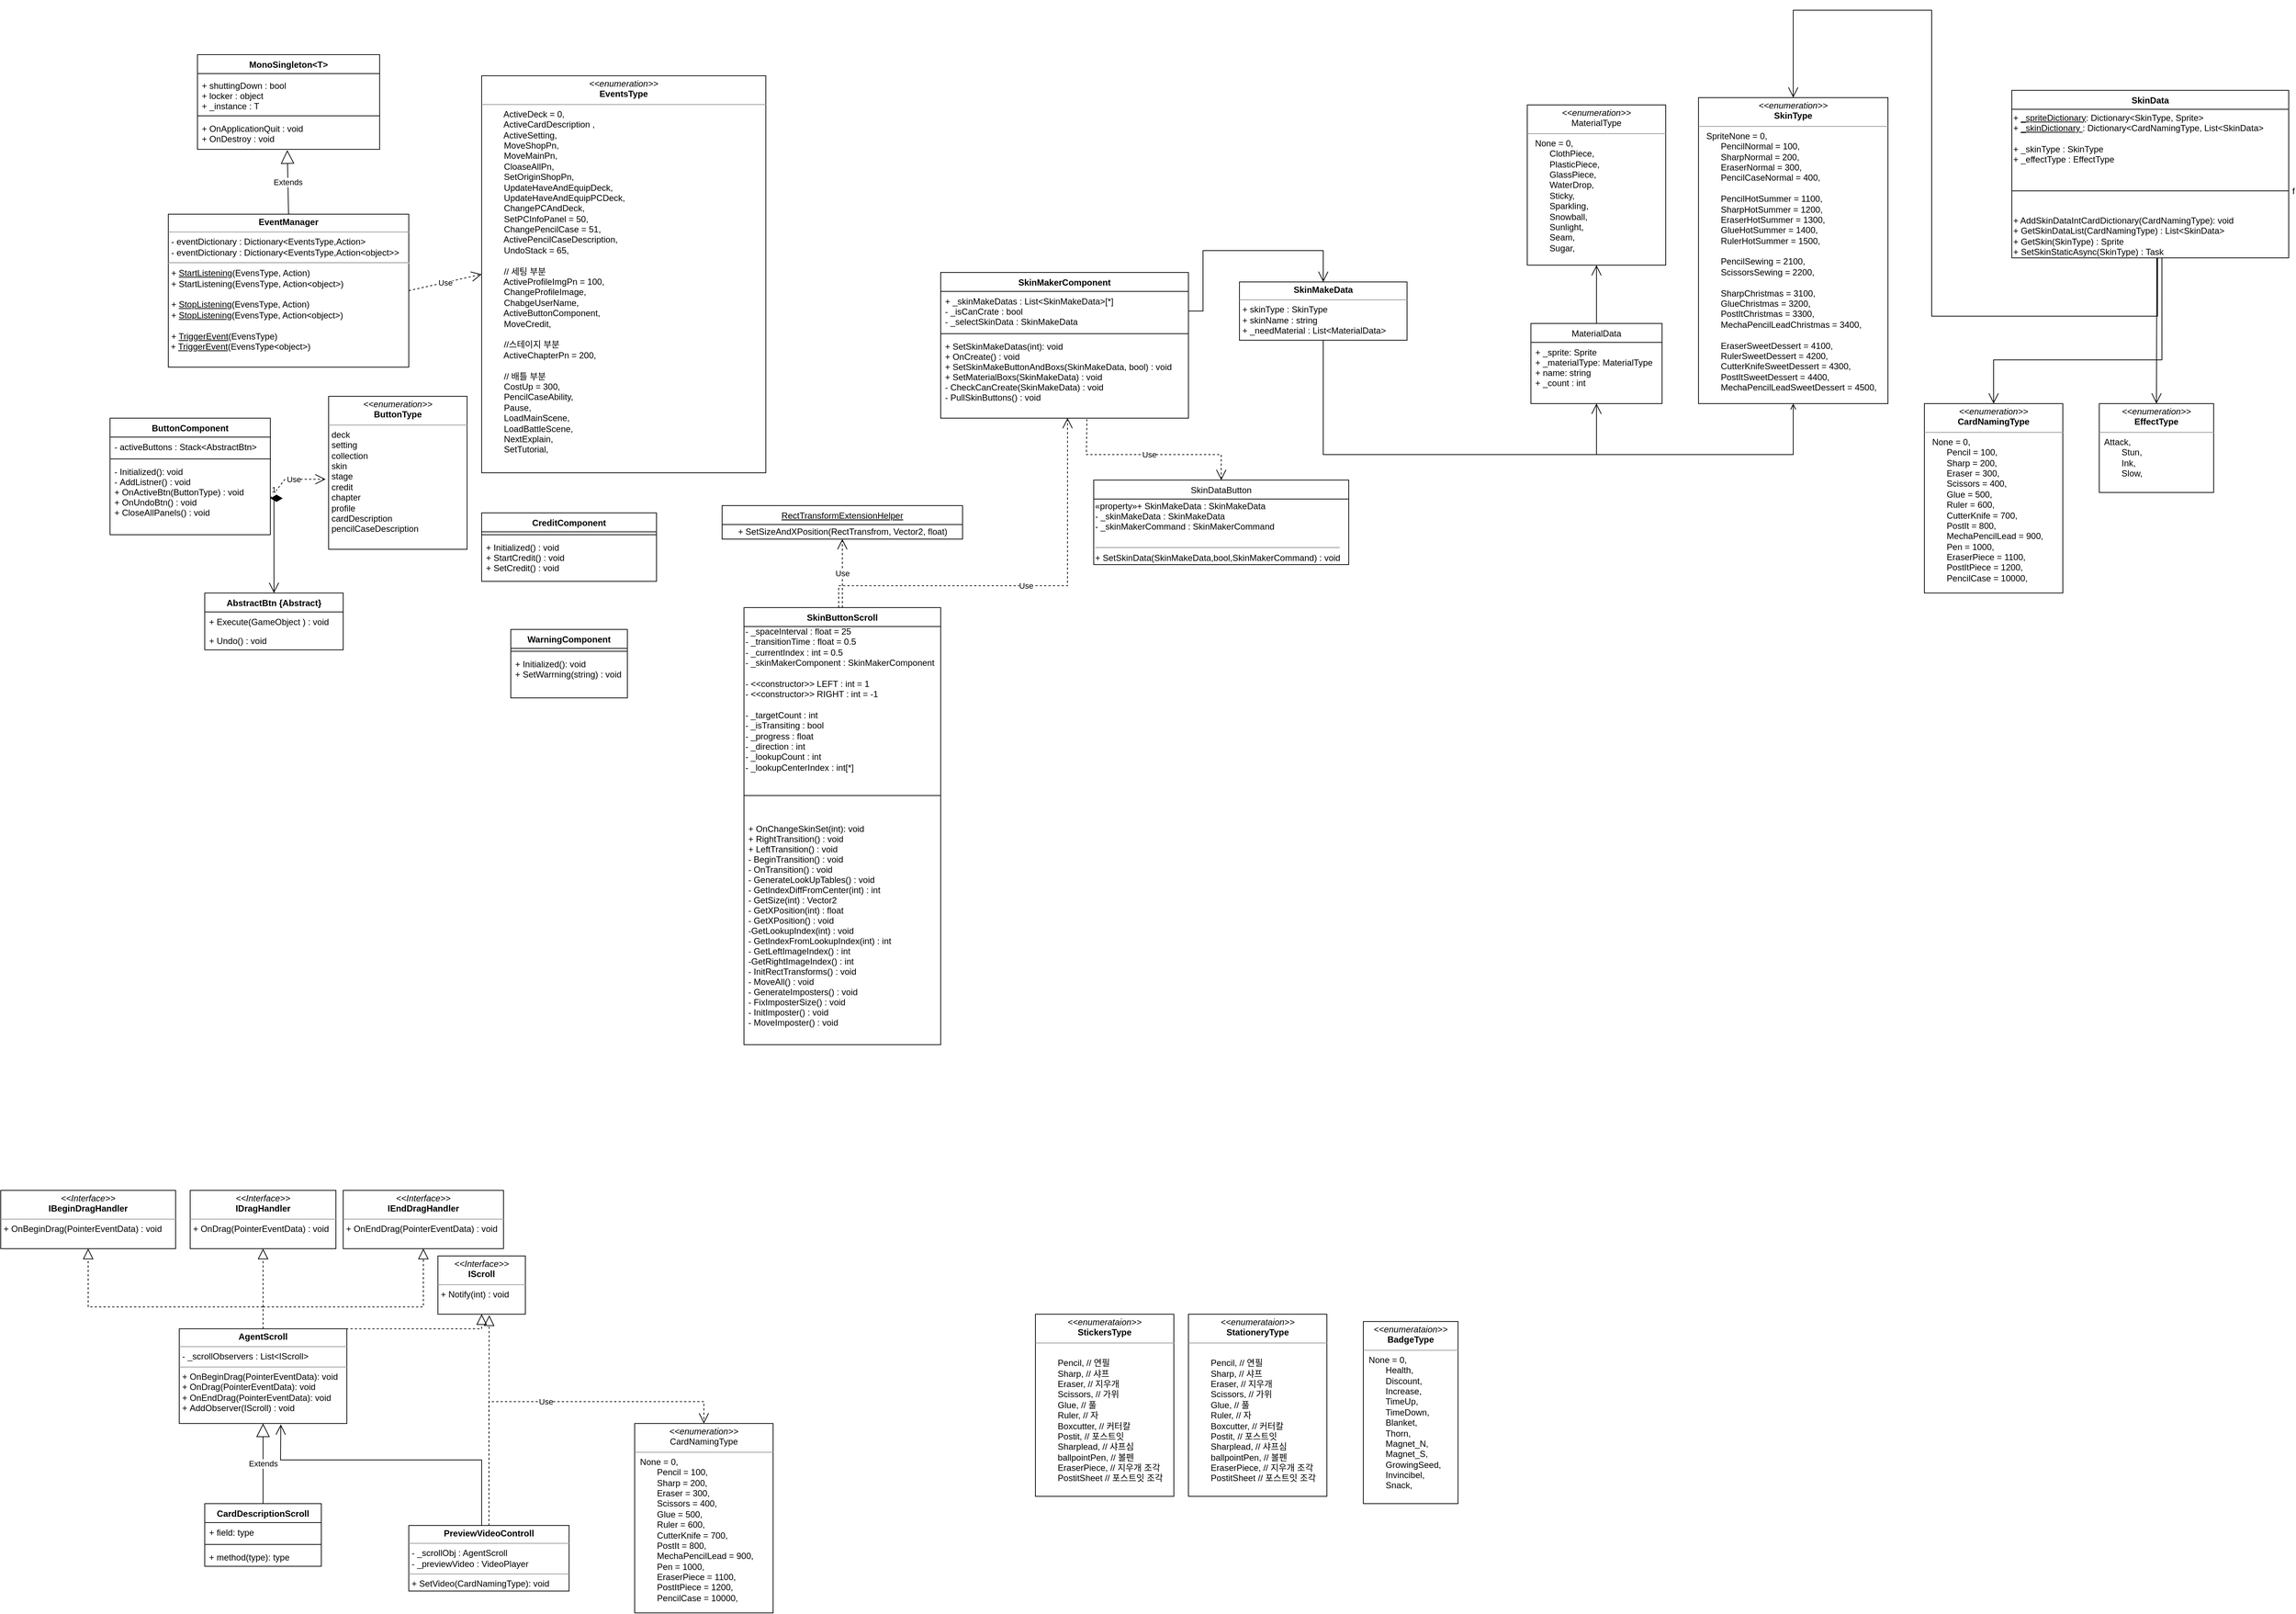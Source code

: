 <mxfile version="18.1.2" type="github">
  <diagram name="Page-1" id="929967ad-93f9-6ef4-fab6-5d389245f69c">
    <mxGraphModel dx="944" dy="445" grid="1" gridSize="10" guides="1" tooltips="1" connect="1" arrows="1" fold="1" page="1" pageScale="1.5" pageWidth="1169" pageHeight="826" background="none" math="0" shadow="0">
      <root>
        <mxCell id="0" style=";html=1;" />
        <mxCell id="1" style=";html=1;" parent="0" />
        <mxCell id="irIieCSbWjUKyQtUShQu-1" value="&lt;p style=&quot;margin:0px;margin-top:4px;text-align:center;&quot;&gt;&lt;b&gt;EventManager&lt;/b&gt;&lt;/p&gt;&lt;hr size=&quot;1&quot;&gt;&lt;p style=&quot;margin:0px;margin-left:4px;&quot;&gt;&lt;/p&gt;&lt;p style=&quot;margin:0px;margin-left:4px;&quot;&gt;- eventDictionary : Dictionary&amp;lt;EventsType,Action&amp;gt;&lt;/p&gt;&lt;p style=&quot;margin:0px;margin-left:4px;&quot;&gt;- eventDictionary : Dictionary&amp;lt;EventsType,Action&amp;lt;object&amp;gt;&amp;gt;&lt;br&gt;&lt;/p&gt;&lt;hr&gt;&lt;p style=&quot;margin:0px;margin-left:4px;&quot;&gt;+ &lt;u&gt;StartListening&lt;/u&gt;(EvensType, Action)&lt;/p&gt;&lt;p style=&quot;margin: 0px 0px 0px 4px;&quot;&gt;+ StartListening(EvensType, Action&amp;lt;object&amp;gt;)&lt;/p&gt;&lt;p style=&quot;margin: 0px 0px 0px 4px;&quot;&gt;&lt;br&gt;&lt;/p&gt;&lt;p style=&quot;margin:0px;margin-left:4px;&quot;&gt;+ &lt;u&gt;StopListening&lt;/u&gt;(EvensType, Action)&lt;br&gt;&lt;/p&gt;&lt;p style=&quot;margin: 0px 0px 0px 4px;&quot;&gt;+ &lt;u&gt;StopListening&lt;/u&gt;(EvensType, Action&amp;lt;object&amp;gt;)&lt;br&gt;&lt;/p&gt;&lt;p style=&quot;margin: 0px 0px 0px 4px;&quot;&gt;&lt;br&gt;&lt;/p&gt;&lt;p style=&quot;margin:0px;margin-left:4px;&quot;&gt;+ &lt;u&gt;TriggerEvent&lt;/u&gt;(EvensType)&lt;br&gt;&lt;/p&gt;&amp;nbsp;+ &lt;u&gt;TriggerEvent&lt;/u&gt;(EvensType&amp;lt;object&amp;gt;)" style="verticalAlign=top;align=left;overflow=fill;fontSize=12;fontFamily=Helvetica;html=1;" parent="1" vertex="1">
          <mxGeometry x="260" y="390" width="330" height="210" as="geometry" />
        </mxCell>
        <mxCell id="irIieCSbWjUKyQtUShQu-12" value="&lt;p style=&quot;margin:0px;margin-top:4px;text-align:center;&quot;&gt;&lt;i&gt;&amp;lt;&amp;lt;enumeration&amp;gt;&amp;gt;&lt;/i&gt;&lt;br&gt;&lt;b&gt;EventsType&lt;/b&gt;&lt;/p&gt;&lt;hr size=&quot;1&quot;&gt;&lt;p style=&quot;margin:0px;margin-left:4px;&quot;&gt;&amp;nbsp; &amp;nbsp; &amp;nbsp; &amp;nbsp; ActiveDeck = 0,&amp;nbsp;&lt;/p&gt;&lt;p style=&quot;margin:0px;margin-left:4px;&quot;&gt;&amp;nbsp; &amp;nbsp; &amp;nbsp; &amp;nbsp; ActiveCardDescription ,&lt;/p&gt;&lt;p style=&quot;margin:0px;margin-left:4px;&quot;&gt;&amp;nbsp; &amp;nbsp; &amp;nbsp; &amp;nbsp; ActiveSetting,&lt;/p&gt;&lt;p style=&quot;margin:0px;margin-left:4px;&quot;&gt;&amp;nbsp; &amp;nbsp; &amp;nbsp; &amp;nbsp; MoveShopPn,&amp;nbsp;&lt;/p&gt;&lt;p style=&quot;margin:0px;margin-left:4px;&quot;&gt;&amp;nbsp; &amp;nbsp; &amp;nbsp; &amp;nbsp; MoveMainPn,&amp;nbsp;&lt;/p&gt;&lt;p style=&quot;margin:0px;margin-left:4px;&quot;&gt;&amp;nbsp; &amp;nbsp; &amp;nbsp; &amp;nbsp; CloaseAllPn,&amp;nbsp;&lt;/p&gt;&lt;p style=&quot;margin:0px;margin-left:4px;&quot;&gt;&amp;nbsp; &amp;nbsp; &amp;nbsp; &amp;nbsp; SetOriginShopPn,&amp;nbsp;&lt;/p&gt;&lt;p style=&quot;margin:0px;margin-left:4px;&quot;&gt;&amp;nbsp; &amp;nbsp; &amp;nbsp; &amp;nbsp; UpdateHaveAndEquipDeck,&amp;nbsp;&lt;/p&gt;&lt;p style=&quot;margin:0px;margin-left:4px;&quot;&gt;&amp;nbsp; &amp;nbsp; &amp;nbsp; &amp;nbsp; UpdateHaveAndEquipPCDeck,&amp;nbsp;&lt;/p&gt;&lt;p style=&quot;margin:0px;margin-left:4px;&quot;&gt;&amp;nbsp; &amp;nbsp; &amp;nbsp; &amp;nbsp; ChangePCAndDeck,&amp;nbsp;&lt;/p&gt;&lt;p style=&quot;margin:0px;margin-left:4px;&quot;&gt;&amp;nbsp; &amp;nbsp; &amp;nbsp; &amp;nbsp; SetPCInfoPanel = 50,&amp;nbsp;&lt;/p&gt;&lt;p style=&quot;margin:0px;margin-left:4px;&quot;&gt;&amp;nbsp; &amp;nbsp; &amp;nbsp; &amp;nbsp; ChangePencilCase = 51,&lt;/p&gt;&lt;p style=&quot;margin:0px;margin-left:4px;&quot;&gt;&amp;nbsp; &amp;nbsp; &amp;nbsp; &amp;nbsp; ActivePencilCaseDescription,&amp;nbsp;&lt;/p&gt;&lt;p style=&quot;margin:0px;margin-left:4px;&quot;&gt;&amp;nbsp; &amp;nbsp; &amp;nbsp; &amp;nbsp; UndoStack = 65,&amp;nbsp;&lt;/p&gt;&lt;p style=&quot;margin:0px;margin-left:4px;&quot;&gt;&lt;br&gt;&lt;/p&gt;&lt;p style=&quot;margin:0px;margin-left:4px;&quot;&gt;&amp;nbsp; &amp;nbsp; &amp;nbsp; &amp;nbsp; // 세팅 부분&lt;/p&gt;&lt;p style=&quot;margin:0px;margin-left:4px;&quot;&gt;&amp;nbsp; &amp;nbsp; &amp;nbsp; &amp;nbsp; ActiveProfileImgPn = 100,&amp;nbsp;&lt;/p&gt;&lt;p style=&quot;margin:0px;margin-left:4px;&quot;&gt;&amp;nbsp; &amp;nbsp; &amp;nbsp; &amp;nbsp; ChangeProfileImage,&amp;nbsp;&lt;/p&gt;&lt;p style=&quot;margin:0px;margin-left:4px;&quot;&gt;&amp;nbsp; &amp;nbsp; &amp;nbsp; &amp;nbsp; ChabgeUserName,&lt;/p&gt;&lt;p style=&quot;margin:0px;margin-left:4px;&quot;&gt;&amp;nbsp; &amp;nbsp; &amp;nbsp; &amp;nbsp; ActiveButtonComponent,&amp;nbsp;&lt;/p&gt;&lt;p style=&quot;margin:0px;margin-left:4px;&quot;&gt;&amp;nbsp; &amp;nbsp; &amp;nbsp; &amp;nbsp; MoveCredit,&amp;nbsp;&lt;/p&gt;&lt;p style=&quot;margin:0px;margin-left:4px;&quot;&gt;&amp;nbsp; &amp;nbsp; &amp;nbsp; &amp;nbsp;&amp;nbsp;&lt;/p&gt;&lt;p style=&quot;margin:0px;margin-left:4px;&quot;&gt;&amp;nbsp; &amp;nbsp; &amp;nbsp; &amp;nbsp; //스테이지 부분&lt;/p&gt;&lt;p style=&quot;margin:0px;margin-left:4px;&quot;&gt;&amp;nbsp; &amp;nbsp; &amp;nbsp; &amp;nbsp; ActiveChapterPn = 200,&amp;nbsp;&lt;/p&gt;&lt;p style=&quot;margin:0px;margin-left:4px;&quot;&gt;&lt;br&gt;&lt;/p&gt;&lt;p style=&quot;margin:0px;margin-left:4px;&quot;&gt;&amp;nbsp; &amp;nbsp; &amp;nbsp; &amp;nbsp; // 배틀 부분&amp;nbsp;&lt;/p&gt;&lt;p style=&quot;margin:0px;margin-left:4px;&quot;&gt;&amp;nbsp; &amp;nbsp; &amp;nbsp; &amp;nbsp; CostUp = 300,&amp;nbsp;&lt;/p&gt;&lt;p style=&quot;margin:0px;margin-left:4px;&quot;&gt;&amp;nbsp; &amp;nbsp; &amp;nbsp; &amp;nbsp; PencilCaseAbility,&lt;/p&gt;&lt;p style=&quot;margin:0px;margin-left:4px;&quot;&gt;&amp;nbsp; &amp;nbsp; &amp;nbsp; &amp;nbsp; Pause,&amp;nbsp;&lt;/p&gt;&lt;p style=&quot;margin:0px;margin-left:4px;&quot;&gt;&amp;nbsp; &amp;nbsp; &amp;nbsp; &amp;nbsp; LoadMainScene,&amp;nbsp;&lt;/p&gt;&lt;p style=&quot;margin:0px;margin-left:4px;&quot;&gt;&amp;nbsp; &amp;nbsp; &amp;nbsp; &amp;nbsp; LoadBattleScene,&amp;nbsp;&lt;/p&gt;&lt;p style=&quot;margin:0px;margin-left:4px;&quot;&gt;&amp;nbsp; &amp;nbsp; &amp;nbsp; &amp;nbsp; NextExplain,&lt;/p&gt;&lt;p style=&quot;margin:0px;margin-left:4px;&quot;&gt;&amp;nbsp; &amp;nbsp; &amp;nbsp; &amp;nbsp; SetTutorial,&amp;nbsp;&lt;/p&gt;&lt;div&gt;&lt;br&gt;&lt;/div&gt;" style="verticalAlign=top;align=left;overflow=fill;fontSize=12;fontFamily=Helvetica;html=1;" parent="1" vertex="1">
          <mxGeometry x="690" y="200" width="390" height="545" as="geometry" />
        </mxCell>
        <mxCell id="irIieCSbWjUKyQtUShQu-18" value="MonoSingleton&lt;T&gt;" style="swimlane;fontStyle=1;align=center;verticalAlign=top;childLayout=stackLayout;horizontal=1;startSize=26;horizontalStack=0;resizeParent=1;resizeParentMax=0;resizeLast=0;collapsible=1;marginBottom=0;" parent="1" vertex="1">
          <mxGeometry x="300" y="171" width="250" height="130" as="geometry" />
        </mxCell>
        <mxCell id="irIieCSbWjUKyQtUShQu-19" value="+ shuttingDown : bool&#xa;+ locker : object&#xa;+ _instance : T" style="text;strokeColor=none;fillColor=none;align=left;verticalAlign=bottom;spacingLeft=4;spacingRight=4;overflow=hidden;rotatable=0;points=[[0,0.5],[1,0.5]];portConstraint=eastwest;" parent="irIieCSbWjUKyQtUShQu-18" vertex="1">
          <mxGeometry y="26" width="250" height="54" as="geometry" />
        </mxCell>
        <mxCell id="irIieCSbWjUKyQtUShQu-20" value="" style="line;strokeWidth=1;fillColor=none;align=left;verticalAlign=middle;spacingTop=-1;spacingLeft=3;spacingRight=3;rotatable=0;labelPosition=right;points=[];portConstraint=eastwest;" parent="irIieCSbWjUKyQtUShQu-18" vertex="1">
          <mxGeometry y="80" width="250" height="8" as="geometry" />
        </mxCell>
        <mxCell id="irIieCSbWjUKyQtUShQu-21" value="+ OnApplicationQuit : void&#xa;+ OnDestroy : void&#xa;" style="text;strokeColor=none;fillColor=none;align=left;verticalAlign=top;spacingLeft=4;spacingRight=4;overflow=hidden;rotatable=0;points=[[0,0.5],[1,0.5]];portConstraint=eastwest;" parent="irIieCSbWjUKyQtUShQu-18" vertex="1">
          <mxGeometry y="88" width="250" height="42" as="geometry" />
        </mxCell>
        <mxCell id="irIieCSbWjUKyQtUShQu-26" value="Extends" style="endArrow=block;endSize=16;endFill=0;html=1;rounded=0;exitX=0.5;exitY=0;exitDx=0;exitDy=0;entryX=0.493;entryY=1.028;entryDx=0;entryDy=0;entryPerimeter=0;" parent="1" source="irIieCSbWjUKyQtUShQu-1" target="irIieCSbWjUKyQtUShQu-21" edge="1">
          <mxGeometry width="160" relative="1" as="geometry">
            <mxPoint x="610" y="480" as="sourcePoint" />
            <mxPoint x="470" y="320" as="targetPoint" />
          </mxGeometry>
        </mxCell>
        <mxCell id="irIieCSbWjUKyQtUShQu-28" value="ButtonComponent" style="swimlane;fontStyle=1;align=center;verticalAlign=top;childLayout=stackLayout;horizontal=1;startSize=26;horizontalStack=0;resizeParent=1;resizeParentMax=0;resizeLast=0;collapsible=1;marginBottom=0;" parent="1" vertex="1">
          <mxGeometry x="180" y="670" width="220" height="160" as="geometry" />
        </mxCell>
        <mxCell id="irIieCSbWjUKyQtUShQu-29" value="- activeButtons : Stack&lt;AbstractBtn&gt;" style="text;strokeColor=none;fillColor=none;align=left;verticalAlign=top;spacingLeft=4;spacingRight=4;overflow=hidden;rotatable=0;points=[[0,0.5],[1,0.5]];portConstraint=eastwest;" parent="irIieCSbWjUKyQtUShQu-28" vertex="1">
          <mxGeometry y="26" width="220" height="26" as="geometry" />
        </mxCell>
        <mxCell id="irIieCSbWjUKyQtUShQu-30" value="" style="line;strokeWidth=1;fillColor=none;align=left;verticalAlign=middle;spacingTop=-1;spacingLeft=3;spacingRight=3;rotatable=0;labelPosition=right;points=[];portConstraint=eastwest;" parent="irIieCSbWjUKyQtUShQu-28" vertex="1">
          <mxGeometry y="52" width="220" height="8" as="geometry" />
        </mxCell>
        <mxCell id="irIieCSbWjUKyQtUShQu-31" value="- Initialized(): void&#xa;- AddListner() : void &#xa;+ OnActiveBtn(ButtonType) : void &#xa;+ OnUndoBtn() : void &#xa;+ CloseAllPanels() : void &#xa;" style="text;strokeColor=none;fillColor=none;align=left;verticalAlign=top;spacingLeft=4;spacingRight=4;overflow=hidden;rotatable=0;points=[[0,0.5],[1,0.5]];portConstraint=eastwest;" parent="irIieCSbWjUKyQtUShQu-28" vertex="1">
          <mxGeometry y="60" width="220" height="100" as="geometry" />
        </mxCell>
        <mxCell id="irIieCSbWjUKyQtUShQu-33" value="&lt;p style=&quot;margin:0px;margin-top:4px;text-align:center;&quot;&gt;&lt;i&gt;&amp;lt;&amp;lt;enumeration&amp;gt;&amp;gt;&lt;/i&gt;&lt;br&gt;&lt;b&gt;ButtonType&lt;/b&gt;&lt;br&gt;&lt;/p&gt;&lt;hr size=&quot;1&quot;&gt;&lt;p style=&quot;margin:0px;margin-left:4px;&quot;&gt;deck&lt;/p&gt;&lt;p style=&quot;margin:0px;margin-left:4px;&quot;&gt;&lt;span style=&quot;&quot;&gt;  &lt;/span&gt;setting&lt;/p&gt;&lt;p style=&quot;margin:0px;margin-left:4px;&quot;&gt;&lt;span style=&quot;&quot;&gt;  &lt;/span&gt;collection&lt;/p&gt;&lt;p style=&quot;margin:0px;margin-left:4px;&quot;&gt;&lt;span style=&quot;&quot;&gt;  &lt;/span&gt;skin&lt;/p&gt;&lt;p style=&quot;margin:0px;margin-left:4px;&quot;&gt;&lt;span style=&quot;&quot;&gt;  &lt;/span&gt;stage&lt;/p&gt;&lt;p style=&quot;margin:0px;margin-left:4px;&quot;&gt;&lt;span style=&quot;&quot;&gt;  &lt;/span&gt;credit&lt;/p&gt;&lt;p style=&quot;margin:0px;margin-left:4px;&quot;&gt;&lt;span style=&quot;&quot;&gt;  &lt;/span&gt;chapter&lt;/p&gt;&lt;p style=&quot;margin:0px;margin-left:4px;&quot;&gt;&lt;span style=&quot;&quot;&gt;  &lt;/span&gt;profile&lt;/p&gt;&lt;p style=&quot;margin:0px;margin-left:4px;&quot;&gt;&lt;span style=&quot;&quot;&gt;  &lt;/span&gt;cardDescription&lt;/p&gt;&lt;p style=&quot;margin:0px;margin-left:4px;&quot;&gt;&lt;span style=&quot;&quot;&gt;  &lt;/span&gt;pencilCaseDescription&lt;/p&gt;" style="verticalAlign=top;align=left;overflow=fill;fontSize=12;fontFamily=Helvetica;html=1;" parent="1" vertex="1">
          <mxGeometry x="480" y="640" width="190" height="210" as="geometry" />
        </mxCell>
        <mxCell id="irIieCSbWjUKyQtUShQu-34" value="Use" style="endArrow=open;endSize=12;dashed=1;html=1;rounded=0;exitX=1;exitY=0.5;exitDx=0;exitDy=0;entryX=-0.022;entryY=0.542;entryDx=0;entryDy=0;entryPerimeter=0;" parent="1" source="irIieCSbWjUKyQtUShQu-31" target="irIieCSbWjUKyQtUShQu-33" edge="1">
          <mxGeometry width="160" relative="1" as="geometry">
            <mxPoint x="340" y="760" as="sourcePoint" />
            <mxPoint x="500" y="760" as="targetPoint" />
            <Array as="points">
              <mxPoint x="420" y="754" />
            </Array>
          </mxGeometry>
        </mxCell>
        <mxCell id="irIieCSbWjUKyQtUShQu-35" value="Use" style="endArrow=open;endSize=12;dashed=1;html=1;rounded=0;exitX=1;exitY=0.5;exitDx=0;exitDy=0;entryX=0;entryY=0.5;entryDx=0;entryDy=0;" parent="1" source="irIieCSbWjUKyQtUShQu-1" target="irIieCSbWjUKyQtUShQu-12" edge="1">
          <mxGeometry width="160" relative="1" as="geometry">
            <mxPoint x="600" y="500" as="sourcePoint" />
            <mxPoint x="780" y="730" as="targetPoint" />
          </mxGeometry>
        </mxCell>
        <mxCell id="irIieCSbWjUKyQtUShQu-37" value="AbstractBtn {Abstract}" style="swimlane;fontStyle=1;childLayout=stackLayout;horizontal=1;startSize=26;fillColor=none;horizontalStack=0;resizeParent=1;resizeParentMax=0;resizeLast=0;collapsible=1;marginBottom=0;" parent="1" vertex="1">
          <mxGeometry x="310" y="910" width="190" height="78" as="geometry" />
        </mxCell>
        <mxCell id="irIieCSbWjUKyQtUShQu-39" value="+ Execute(GameObject ) : void" style="text;strokeColor=none;fillColor=none;align=left;verticalAlign=top;spacingLeft=4;spacingRight=4;overflow=hidden;rotatable=0;points=[[0,0.5],[1,0.5]];portConstraint=eastwest;" parent="irIieCSbWjUKyQtUShQu-37" vertex="1">
          <mxGeometry y="26" width="190" height="26" as="geometry" />
        </mxCell>
        <mxCell id="irIieCSbWjUKyQtUShQu-38" value="+ Undo() : void" style="text;strokeColor=none;fillColor=none;align=left;verticalAlign=top;spacingLeft=4;spacingRight=4;overflow=hidden;rotatable=0;points=[[0,0.5],[1,0.5]];portConstraint=eastwest;" parent="irIieCSbWjUKyQtUShQu-37" vertex="1">
          <mxGeometry y="52" width="190" height="26" as="geometry" />
        </mxCell>
        <mxCell id="irIieCSbWjUKyQtUShQu-44" value="1" style="endArrow=open;html=1;endSize=12;startArrow=diamondThin;startSize=14;startFill=1;edgeStyle=orthogonalEdgeStyle;align=left;verticalAlign=bottom;rounded=0;exitX=1;exitY=0.5;exitDx=0;exitDy=0;entryX=0.5;entryY=0;entryDx=0;entryDy=0;" parent="1" source="irIieCSbWjUKyQtUShQu-31" target="irIieCSbWjUKyQtUShQu-37" edge="1">
          <mxGeometry x="-1" y="3" relative="1" as="geometry">
            <mxPoint x="220" y="720" as="sourcePoint" />
            <mxPoint x="380" y="720" as="targetPoint" />
            <Array as="points">
              <mxPoint x="405" y="780" />
            </Array>
          </mxGeometry>
        </mxCell>
        <mxCell id="irIieCSbWjUKyQtUShQu-45" value="CreditComponent" style="swimlane;fontStyle=1;align=center;verticalAlign=top;childLayout=stackLayout;horizontal=1;startSize=26;horizontalStack=0;resizeParent=1;resizeParentMax=0;resizeLast=0;collapsible=1;marginBottom=0;" parent="1" vertex="1">
          <mxGeometry x="690" y="800" width="240" height="94" as="geometry" />
        </mxCell>
        <mxCell id="irIieCSbWjUKyQtUShQu-47" value="" style="line;strokeWidth=1;fillColor=none;align=left;verticalAlign=middle;spacingTop=-1;spacingLeft=3;spacingRight=3;rotatable=0;labelPosition=right;points=[];portConstraint=eastwest;" parent="irIieCSbWjUKyQtUShQu-45" vertex="1">
          <mxGeometry y="26" width="240" height="8" as="geometry" />
        </mxCell>
        <mxCell id="irIieCSbWjUKyQtUShQu-48" value="+ Initialized() : void &#xa;+ StartCredit() : void &#xa;+ SetCredit() : void &#xa;" style="text;strokeColor=none;fillColor=none;align=left;verticalAlign=top;spacingLeft=4;spacingRight=4;overflow=hidden;rotatable=0;points=[[0,0.5],[1,0.5]];portConstraint=eastwest;" parent="irIieCSbWjUKyQtUShQu-45" vertex="1">
          <mxGeometry y="34" width="240" height="60" as="geometry" />
        </mxCell>
        <mxCell id="irIieCSbWjUKyQtUShQu-49" value="WarningComponent&#xa;" style="swimlane;fontStyle=1;align=center;verticalAlign=top;childLayout=stackLayout;horizontal=1;startSize=26;horizontalStack=0;resizeParent=1;resizeParentMax=0;resizeLast=0;collapsible=1;marginBottom=0;" parent="1" vertex="1">
          <mxGeometry x="730" y="960" width="160" height="94" as="geometry" />
        </mxCell>
        <mxCell id="irIieCSbWjUKyQtUShQu-51" value="" style="line;strokeWidth=1;fillColor=none;align=left;verticalAlign=middle;spacingTop=-1;spacingLeft=3;spacingRight=3;rotatable=0;labelPosition=right;points=[];portConstraint=eastwest;" parent="irIieCSbWjUKyQtUShQu-49" vertex="1">
          <mxGeometry y="26" width="160" height="8" as="geometry" />
        </mxCell>
        <mxCell id="irIieCSbWjUKyQtUShQu-52" value="+ Initialized(): void&#xa;+ SetWarrning(string) : void " style="text;strokeColor=none;fillColor=none;align=left;verticalAlign=top;spacingLeft=4;spacingRight=4;overflow=hidden;rotatable=0;points=[[0,0.5],[1,0.5]];portConstraint=eastwest;" parent="irIieCSbWjUKyQtUShQu-49" vertex="1">
          <mxGeometry y="34" width="160" height="60" as="geometry" />
        </mxCell>
        <mxCell id="irIieCSbWjUKyQtUShQu-53" value="SkinMakerComponent" style="swimlane;fontStyle=1;align=center;verticalAlign=top;childLayout=stackLayout;horizontal=1;startSize=26;horizontalStack=0;resizeParent=1;resizeParentMax=0;resizeLast=0;collapsible=1;marginBottom=0;" parent="1" vertex="1">
          <mxGeometry x="1320" y="470" width="340" height="200" as="geometry" />
        </mxCell>
        <mxCell id="irIieCSbWjUKyQtUShQu-54" value="+ _skinMakeDatas : List&lt;SkinMakeData&gt;[*]&#xa;- _isCanCrate : bool &#xa;- _selectSkinData : SkinMakeData" style="text;strokeColor=none;fillColor=none;align=left;verticalAlign=top;spacingLeft=4;spacingRight=4;overflow=hidden;rotatable=0;points=[[0,0.5],[1,0.5]];portConstraint=eastwest;" parent="irIieCSbWjUKyQtUShQu-53" vertex="1">
          <mxGeometry y="26" width="340" height="54" as="geometry" />
        </mxCell>
        <mxCell id="irIieCSbWjUKyQtUShQu-55" value="" style="line;strokeWidth=1;fillColor=none;align=left;verticalAlign=middle;spacingTop=-1;spacingLeft=3;spacingRight=3;rotatable=0;labelPosition=right;points=[];portConstraint=eastwest;" parent="irIieCSbWjUKyQtUShQu-53" vertex="1">
          <mxGeometry y="80" width="340" height="8" as="geometry" />
        </mxCell>
        <mxCell id="irIieCSbWjUKyQtUShQu-56" value="+ SetSkinMakeDatas(int): void  &#xa;+ OnCreate() : void &#xa;+ SetSkinMakeButtonAndBoxs(SkinMakeData, bool) : void &#xa;+ SetMaterialBoxs(SkinMakeData) : void &#xa;- CheckCanCreate(SkinMakeData) : void &#xa;- PullSkinButtons() : void &#xa;" style="text;strokeColor=none;fillColor=none;align=left;verticalAlign=top;spacingLeft=4;spacingRight=4;overflow=hidden;rotatable=0;points=[[0,0.5],[1,0.5]];portConstraint=eastwest;" parent="irIieCSbWjUKyQtUShQu-53" vertex="1">
          <mxGeometry y="88" width="340" height="112" as="geometry" />
        </mxCell>
        <mxCell id="irIieCSbWjUKyQtUShQu-57" value="&lt;p style=&quot;margin:0px;margin-top:4px;text-align:center;&quot;&gt;&lt;b&gt;SkinMakeData&lt;/b&gt;&lt;br&gt;&lt;/p&gt;&lt;hr size=&quot;1&quot;&gt;&lt;p style=&quot;margin:0px;margin-left:4px;&quot;&gt;+ skinType :&amp;nbsp;SkinType&lt;/p&gt;&lt;p style=&quot;margin:0px;margin-left:4px;&quot;&gt;+ skinName :&amp;nbsp;string&lt;/p&gt;&lt;p style=&quot;margin:0px;margin-left:4px;&quot;&gt;+&amp;nbsp;_needMaterial : List&amp;lt;MaterialData&amp;gt;&lt;/p&gt;&lt;p style=&quot;margin:0px;margin-left:4px;&quot;&gt;&lt;br&gt;&lt;/p&gt;" style="verticalAlign=top;align=left;overflow=fill;fontSize=12;fontFamily=Helvetica;html=1;" parent="1" vertex="1">
          <mxGeometry x="1730" y="483" width="230" height="80" as="geometry" />
        </mxCell>
        <mxCell id="irIieCSbWjUKyQtUShQu-62" value="&lt;p style=&quot;margin:0px;margin-top:4px;text-align:center;&quot;&gt;&lt;i&gt;&amp;lt;&amp;lt;enumeration&amp;gt;&amp;gt;&lt;/i&gt;&lt;br&gt;&lt;b&gt;SkinType&lt;/b&gt;&lt;br&gt;&lt;/p&gt;&lt;hr size=&quot;1&quot;&gt;&lt;p style=&quot;margin:0px;margin-left:4px;&quot;&gt;&amp;nbsp;&lt;span style=&quot;white-space: pre;&quot;&gt; &lt;/span&gt;SpriteNone = 0,&lt;/p&gt;&lt;p style=&quot;margin:0px;margin-left:4px;&quot;&gt;&amp;nbsp; &amp;nbsp; &amp;nbsp; &amp;nbsp; PencilNormal = 100,&lt;/p&gt;&lt;p style=&quot;margin:0px;margin-left:4px;&quot;&gt;&amp;nbsp; &amp;nbsp; &amp;nbsp; &amp;nbsp; SharpNormal = 200,&lt;/p&gt;&lt;p style=&quot;margin:0px;margin-left:4px;&quot;&gt;&amp;nbsp; &amp;nbsp; &amp;nbsp; &amp;nbsp; EraserNormal = 300,&lt;/p&gt;&lt;p style=&quot;margin:0px;margin-left:4px;&quot;&gt;&amp;nbsp; &amp;nbsp; &amp;nbsp; &amp;nbsp; PencilCaseNormal = 400,&lt;/p&gt;&lt;p style=&quot;margin:0px;margin-left:4px;&quot;&gt;&lt;br&gt;&lt;/p&gt;&lt;p style=&quot;margin:0px;margin-left:4px;&quot;&gt;&amp;nbsp; &amp;nbsp; &amp;nbsp; &amp;nbsp; PencilHotSummer = 1100,&lt;/p&gt;&lt;p style=&quot;margin:0px;margin-left:4px;&quot;&gt;&amp;nbsp; &amp;nbsp; &amp;nbsp; &amp;nbsp; SharpHotSummer = 1200,&lt;/p&gt;&lt;p style=&quot;margin:0px;margin-left:4px;&quot;&gt;&amp;nbsp; &amp;nbsp; &amp;nbsp; &amp;nbsp; EraserHotSummer = 1300,&lt;/p&gt;&lt;p style=&quot;margin:0px;margin-left:4px;&quot;&gt;&amp;nbsp; &amp;nbsp; &amp;nbsp; &amp;nbsp; GlueHotSummer = 1400,&lt;/p&gt;&lt;p style=&quot;margin:0px;margin-left:4px;&quot;&gt;&amp;nbsp; &amp;nbsp; &amp;nbsp; &amp;nbsp; RulerHotSummer = 1500,&lt;/p&gt;&lt;p style=&quot;margin:0px;margin-left:4px;&quot;&gt;&lt;br&gt;&lt;/p&gt;&lt;p style=&quot;margin:0px;margin-left:4px;&quot;&gt;&amp;nbsp; &amp;nbsp; &amp;nbsp; &amp;nbsp; PencilSewing = 2100,&lt;/p&gt;&lt;p style=&quot;margin:0px;margin-left:4px;&quot;&gt;&amp;nbsp; &amp;nbsp; &amp;nbsp; &amp;nbsp; ScissorsSewing = 2200,&lt;/p&gt;&lt;p style=&quot;margin:0px;margin-left:4px;&quot;&gt;&lt;br&gt;&lt;/p&gt;&lt;p style=&quot;margin:0px;margin-left:4px;&quot;&gt;&amp;nbsp; &amp;nbsp; &amp;nbsp; &amp;nbsp; SharpChristmas = 3100,&lt;/p&gt;&lt;p style=&quot;margin:0px;margin-left:4px;&quot;&gt;&amp;nbsp; &amp;nbsp; &amp;nbsp; &amp;nbsp; GlueChristmas = 3200,&lt;/p&gt;&lt;p style=&quot;margin:0px;margin-left:4px;&quot;&gt;&amp;nbsp; &amp;nbsp; &amp;nbsp; &amp;nbsp; PostItChristmas = 3300,&lt;/p&gt;&lt;p style=&quot;margin:0px;margin-left:4px;&quot;&gt;&amp;nbsp; &amp;nbsp; &amp;nbsp; &amp;nbsp; MechaPencilLeadChristmas = 3400,&lt;/p&gt;&lt;p style=&quot;margin:0px;margin-left:4px;&quot;&gt;&lt;br&gt;&lt;/p&gt;&lt;p style=&quot;margin:0px;margin-left:4px;&quot;&gt;&amp;nbsp; &amp;nbsp; &amp;nbsp; &amp;nbsp; EraserSweetDessert = 4100,&lt;/p&gt;&lt;p style=&quot;margin:0px;margin-left:4px;&quot;&gt;&amp;nbsp; &amp;nbsp; &amp;nbsp; &amp;nbsp; RulerSweetDessert = 4200,&lt;/p&gt;&lt;p style=&quot;margin:0px;margin-left:4px;&quot;&gt;&amp;nbsp; &amp;nbsp; &amp;nbsp; &amp;nbsp; CutterKnifeSweetDessert = 4300,&lt;/p&gt;&lt;p style=&quot;margin:0px;margin-left:4px;&quot;&gt;&amp;nbsp; &amp;nbsp; &amp;nbsp; &amp;nbsp; PostItSweetDessert = 4400,&lt;/p&gt;&lt;p style=&quot;margin:0px;margin-left:4px;&quot;&gt;&amp;nbsp; &amp;nbsp; &amp;nbsp; &amp;nbsp; MechaPencilLeadSweetDessert = 4500,&lt;/p&gt;" style="verticalAlign=top;align=left;overflow=fill;fontSize=12;fontFamily=Helvetica;html=1;" parent="1" vertex="1">
          <mxGeometry x="2360" y="230" width="260" height="420" as="geometry" />
        </mxCell>
        <mxCell id="irIieCSbWjUKyQtUShQu-63" value="SkinData" style="swimlane;fontStyle=1;align=center;verticalAlign=top;childLayout=stackLayout;horizontal=1;startSize=26;horizontalStack=0;resizeParent=1;resizeParentMax=0;resizeLast=0;collapsible=1;marginBottom=0;" parent="1" vertex="1">
          <mxGeometry x="2790" y="220" width="380" height="230" as="geometry" />
        </mxCell>
        <mxCell id="-RPmL7iU4GdluXr6pTRB-25" value="+ &lt;u&gt;_spriteDictionary&lt;/u&gt;: Dictionary&amp;lt;SkinType,&amp;nbsp;Sprite&amp;gt;&lt;br style=&quot;padding: 0px; margin: 0px;&quot;&gt;+&amp;nbsp;&lt;u&gt;_skinDictionary &lt;/u&gt;: Dictionary&amp;lt;CardNamingType,&amp;nbsp;List&amp;lt;SkinData&amp;gt;&lt;br style=&quot;padding: 0px; margin: 0px;&quot;&gt;&lt;br style=&quot;padding: 0px; margin: 0px;&quot;&gt;+ _skinType :&amp;nbsp;SkinType&amp;nbsp;&lt;br style=&quot;padding: 0px; margin: 0px;&quot;&gt;+ _effectType : EffectType" style="text;html=1;align=left;verticalAlign=middle;resizable=0;points=[];autosize=1;strokeColor=none;fillColor=none;" parent="irIieCSbWjUKyQtUShQu-63" vertex="1">
          <mxGeometry y="26" width="380" height="80" as="geometry" />
        </mxCell>
        <mxCell id="irIieCSbWjUKyQtUShQu-65" value="f" style="line;strokeWidth=1;fillColor=none;align=left;verticalAlign=middle;spacingTop=-1;spacingLeft=3;spacingRight=3;rotatable=0;labelPosition=right;points=[];portConstraint=eastwest;" parent="irIieCSbWjUKyQtUShQu-63" vertex="1">
          <mxGeometry y="106" width="380" height="64" as="geometry" />
        </mxCell>
        <mxCell id="-RPmL7iU4GdluXr6pTRB-26" value="&lt;span style=&quot;&quot;&gt;+ AddSkinDataIntCardDictionary(CardNamingType): void&lt;/span&gt;&lt;br style=&quot;padding: 0px; margin: 0px;&quot;&gt;&lt;span style=&quot;&quot;&gt;+&amp;nbsp;GetSkinDataList(CardNamingType) : List&amp;lt;SkinData&amp;gt;&lt;/span&gt;&lt;br style=&quot;padding: 0px; margin: 0px;&quot;&gt;&lt;span style=&quot;&quot;&gt;+&amp;nbsp;GetSkin(SkinType) : Sprite&lt;/span&gt;&lt;br style=&quot;padding: 0px; margin: 0px;&quot;&gt;&lt;span style=&quot;&quot;&gt;+ SetSkinStaticAsync(SkinType) :&amp;nbsp;Task&lt;/span&gt;" style="text;html=1;align=left;verticalAlign=middle;resizable=0;points=[];autosize=1;strokeColor=none;fillColor=none;" parent="irIieCSbWjUKyQtUShQu-63" vertex="1">
          <mxGeometry y="170" width="380" height="60" as="geometry" />
        </mxCell>
        <mxCell id="-RPmL7iU4GdluXr6pTRB-1" value="" style="endArrow=open;endFill=1;endSize=12;html=1;rounded=0;entryX=0.5;entryY=0;entryDx=0;entryDy=0;exitX=1;exitY=0.5;exitDx=0;exitDy=0;" parent="1" source="irIieCSbWjUKyQtUShQu-54" target="irIieCSbWjUKyQtUShQu-57" edge="1">
          <mxGeometry width="160" relative="1" as="geometry">
            <mxPoint x="1200" y="960" as="sourcePoint" />
            <mxPoint x="1360" y="960" as="targetPoint" />
            <Array as="points">
              <mxPoint x="1680" y="523" />
              <mxPoint x="1680" y="520" />
              <mxPoint x="1680" y="440" />
              <mxPoint x="1805" y="440" />
              <mxPoint x="1845" y="440" />
            </Array>
          </mxGeometry>
        </mxCell>
        <mxCell id="-RPmL7iU4GdluXr6pTRB-2" value="" style="endArrow=open;endFill=1;html=1;rounded=0;entryX=0.5;entryY=1;entryDx=0;entryDy=0;exitX=0.5;exitY=1;exitDx=0;exitDy=0;" parent="1" source="irIieCSbWjUKyQtUShQu-57" target="irIieCSbWjUKyQtUShQu-62" edge="1">
          <mxGeometry width="160" relative="1" as="geometry">
            <mxPoint x="1400" y="990" as="sourcePoint" />
            <mxPoint x="1560" y="990" as="targetPoint" />
            <Array as="points">
              <mxPoint x="1845" y="720" />
              <mxPoint x="2150" y="720" />
              <mxPoint x="2490" y="720" />
            </Array>
          </mxGeometry>
        </mxCell>
        <mxCell id="-RPmL7iU4GdluXr6pTRB-4" value="MaterialData" style="swimlane;fontStyle=0;childLayout=stackLayout;horizontal=1;startSize=26;fillColor=none;horizontalStack=0;resizeParent=1;resizeParentMax=0;resizeLast=0;collapsible=1;marginBottom=0;" parent="1" vertex="1">
          <mxGeometry x="2130" y="540" width="180" height="110" as="geometry" />
        </mxCell>
        <mxCell id="-RPmL7iU4GdluXr6pTRB-6" value="+ _sprite: Sprite&#xa;+ _materialType: MaterialType&#xa;+ name: string&#xa;+ _count : int" style="text;strokeColor=none;fillColor=none;align=left;verticalAlign=top;spacingLeft=4;spacingRight=4;overflow=hidden;rotatable=0;points=[[0,0.5],[1,0.5]];portConstraint=eastwest;" parent="-RPmL7iU4GdluXr6pTRB-4" vertex="1">
          <mxGeometry y="26" width="180" height="84" as="geometry" />
        </mxCell>
        <mxCell id="-RPmL7iU4GdluXr6pTRB-9" value="&lt;p style=&quot;margin:0px;margin-top:4px;text-align:center;&quot;&gt;&lt;i&gt;&amp;lt;&amp;lt;enumeration&amp;gt;&amp;gt;&lt;/i&gt;&lt;br&gt;&lt;span style=&quot;text-align: left;&quot;&gt;MaterialType&lt;/span&gt;&lt;br&gt;&lt;/p&gt;&lt;hr size=&quot;1&quot;&gt;&lt;p style=&quot;margin:0px;margin-left:4px;&quot;&gt;&lt;span style=&quot;white-space: pre;&quot;&gt; &lt;span style=&quot;white-space: pre;&quot;&gt;	&lt;/span&gt;&lt;/span&gt;None = 0,&lt;/p&gt;&lt;p style=&quot;margin:0px;margin-left:4px;&quot;&gt;&amp;nbsp; &amp;nbsp; &amp;nbsp; &amp;nbsp; ClothPiece,&lt;/p&gt;&lt;p style=&quot;margin:0px;margin-left:4px;&quot;&gt;&amp;nbsp; &amp;nbsp; &amp;nbsp; &amp;nbsp; PlasticPiece,&lt;/p&gt;&lt;p style=&quot;margin:0px;margin-left:4px;&quot;&gt;&amp;nbsp; &amp;nbsp; &amp;nbsp; &amp;nbsp; GlassPiece,&lt;/p&gt;&lt;p style=&quot;margin:0px;margin-left:4px;&quot;&gt;&amp;nbsp; &amp;nbsp; &amp;nbsp; &amp;nbsp; WaterDrop,&lt;/p&gt;&lt;p style=&quot;margin:0px;margin-left:4px;&quot;&gt;&amp;nbsp; &amp;nbsp; &amp;nbsp; &amp;nbsp; Sticky,&lt;/p&gt;&lt;p style=&quot;margin:0px;margin-left:4px;&quot;&gt;&amp;nbsp; &amp;nbsp; &amp;nbsp; &amp;nbsp; Sparkling,&lt;/p&gt;&lt;p style=&quot;margin:0px;margin-left:4px;&quot;&gt;&amp;nbsp; &amp;nbsp; &amp;nbsp; &amp;nbsp; Snowball,&lt;/p&gt;&lt;p style=&quot;margin:0px;margin-left:4px;&quot;&gt;&amp;nbsp; &amp;nbsp; &amp;nbsp; &amp;nbsp; Sunlight,&lt;/p&gt;&lt;p style=&quot;margin:0px;margin-left:4px;&quot;&gt;&amp;nbsp; &amp;nbsp; &amp;nbsp; &amp;nbsp; Seam,&lt;/p&gt;&lt;p style=&quot;margin:0px;margin-left:4px;&quot;&gt;&amp;nbsp; &amp;nbsp; &amp;nbsp; &amp;nbsp; Sugar,&lt;/p&gt;" style="verticalAlign=top;align=left;overflow=fill;fontSize=12;fontFamily=Helvetica;html=1;" parent="1" vertex="1">
          <mxGeometry x="2125" y="240" width="190" height="220" as="geometry" />
        </mxCell>
        <mxCell id="-RPmL7iU4GdluXr6pTRB-14" value="" style="endArrow=open;endFill=1;endSize=12;html=1;rounded=0;" parent="1" target="-RPmL7iU4GdluXr6pTRB-6" edge="1">
          <mxGeometry width="160" relative="1" as="geometry">
            <mxPoint x="2220" y="720" as="sourcePoint" />
            <mxPoint x="2240" y="560" as="targetPoint" />
          </mxGeometry>
        </mxCell>
        <mxCell id="-RPmL7iU4GdluXr6pTRB-15" value="" style="endArrow=open;endFill=1;endSize=12;html=1;rounded=0;exitX=0.5;exitY=0;exitDx=0;exitDy=0;entryX=0.5;entryY=1;entryDx=0;entryDy=0;" parent="1" source="-RPmL7iU4GdluXr6pTRB-4" target="-RPmL7iU4GdluXr6pTRB-9" edge="1">
          <mxGeometry width="160" relative="1" as="geometry">
            <mxPoint x="2160" y="460" as="sourcePoint" />
            <mxPoint x="2320" y="460" as="targetPoint" />
          </mxGeometry>
        </mxCell>
        <mxCell id="-RPmL7iU4GdluXr6pTRB-28" value="" style="endArrow=open;endFill=1;endSize=12;html=1;rounded=0;entryX=0.5;entryY=0;entryDx=0;entryDy=0;" parent="1" target="irIieCSbWjUKyQtUShQu-62" edge="1">
          <mxGeometry width="160" relative="1" as="geometry">
            <mxPoint x="2990" y="450" as="sourcePoint" />
            <mxPoint x="2870" y="450" as="targetPoint" />
            <Array as="points">
              <mxPoint x="2990" y="530" />
              <mxPoint x="2680" y="530" />
              <mxPoint x="2680" y="110" />
              <mxPoint x="2490" y="110" />
            </Array>
          </mxGeometry>
        </mxCell>
        <mxCell id="-RPmL7iU4GdluXr6pTRB-29" value="&lt;p style=&quot;margin:0px;margin-top:4px;text-align:center;&quot;&gt;&lt;i&gt;&amp;lt;&amp;lt;enumeration&amp;gt;&amp;gt;&lt;/i&gt;&lt;br&gt;&lt;span style=&quot;text-align: left;&quot;&gt;&lt;b&gt;CardNamingType&lt;/b&gt;&lt;/span&gt;&lt;br&gt;&lt;/p&gt;&lt;hr size=&quot;1&quot;&gt;&lt;p style=&quot;margin:0px;margin-left:4px;&quot;&gt;&amp;nbsp;&lt;span style=&quot;white-space: pre;&quot;&gt; &lt;/span&gt;None = 0,&lt;/p&gt;&lt;p style=&quot;margin:0px;margin-left:4px;&quot;&gt;&amp;nbsp; &amp;nbsp; &amp;nbsp; &amp;nbsp; Pencil = 100,&lt;/p&gt;&lt;p style=&quot;margin:0px;margin-left:4px;&quot;&gt;&amp;nbsp; &amp;nbsp; &amp;nbsp; &amp;nbsp; Sharp = 200,&lt;/p&gt;&lt;p style=&quot;margin:0px;margin-left:4px;&quot;&gt;&amp;nbsp; &amp;nbsp; &amp;nbsp; &amp;nbsp; Eraser = 300,&lt;/p&gt;&lt;p style=&quot;margin:0px;margin-left:4px;&quot;&gt;&amp;nbsp; &amp;nbsp; &amp;nbsp; &amp;nbsp; Scissors = 400,&lt;/p&gt;&lt;p style=&quot;margin:0px;margin-left:4px;&quot;&gt;&amp;nbsp; &amp;nbsp; &amp;nbsp; &amp;nbsp; Glue = 500,&lt;/p&gt;&lt;p style=&quot;margin:0px;margin-left:4px;&quot;&gt;&amp;nbsp; &amp;nbsp; &amp;nbsp; &amp;nbsp; Ruler = 600,&lt;/p&gt;&lt;p style=&quot;margin:0px;margin-left:4px;&quot;&gt;&amp;nbsp; &amp;nbsp; &amp;nbsp; &amp;nbsp; CutterKnife = 700,&lt;/p&gt;&lt;p style=&quot;margin:0px;margin-left:4px;&quot;&gt;&amp;nbsp; &amp;nbsp; &amp;nbsp; &amp;nbsp; PostIt = 800,&lt;/p&gt;&lt;p style=&quot;margin:0px;margin-left:4px;&quot;&gt;&amp;nbsp; &amp;nbsp; &amp;nbsp; &amp;nbsp; MechaPencilLead = 900,&lt;/p&gt;&lt;p style=&quot;margin:0px;margin-left:4px;&quot;&gt;&amp;nbsp; &amp;nbsp; &amp;nbsp; &amp;nbsp; Pen = 1000,&lt;/p&gt;&lt;p style=&quot;margin:0px;margin-left:4px;&quot;&gt;&amp;nbsp; &amp;nbsp; &amp;nbsp; &amp;nbsp; EraserPiece = 1100,&lt;/p&gt;&lt;p style=&quot;margin:0px;margin-left:4px;&quot;&gt;&amp;nbsp; &amp;nbsp; &amp;nbsp; &amp;nbsp; PostItPiece = 1200,&lt;/p&gt;&lt;p style=&quot;margin:0px;margin-left:4px;&quot;&gt;&amp;nbsp; &amp;nbsp; &amp;nbsp; &amp;nbsp; PencilCase = 10000,&lt;/p&gt;" style="verticalAlign=top;align=left;overflow=fill;fontSize=12;fontFamily=Helvetica;html=1;" parent="1" vertex="1">
          <mxGeometry x="2670" y="650" width="190" height="260" as="geometry" />
        </mxCell>
        <mxCell id="-RPmL7iU4GdluXr6pTRB-30" value="" style="endArrow=open;endFill=1;endSize=12;html=1;rounded=0;exitX=0.542;exitY=1.005;exitDx=0;exitDy=0;exitPerimeter=0;entryX=0.5;entryY=0;entryDx=0;entryDy=0;" parent="1" source="-RPmL7iU4GdluXr6pTRB-26" target="-RPmL7iU4GdluXr6pTRB-29" edge="1">
          <mxGeometry width="160" relative="1" as="geometry">
            <mxPoint x="2630" y="580" as="sourcePoint" />
            <mxPoint x="2810" y="650" as="targetPoint" />
            <Array as="points">
              <mxPoint x="2996" y="590" />
              <mxPoint x="2765" y="590" />
            </Array>
          </mxGeometry>
        </mxCell>
        <mxCell id="-RPmL7iU4GdluXr6pTRB-31" value="&lt;p style=&quot;margin:0px;margin-top:4px;text-align:center;&quot;&gt;&lt;i&gt;&amp;lt;&amp;lt;enumeration&amp;gt;&amp;gt;&lt;/i&gt;&lt;br&gt;&lt;span style=&quot;text-align: left;&quot;&gt;&lt;b&gt;EffectType&lt;/b&gt;&lt;/span&gt;&lt;br&gt;&lt;/p&gt;&lt;hr size=&quot;1&quot;&gt;&lt;p style=&quot;margin:0px;margin-left:4px;&quot;&gt;&lt;span style=&quot;white-space: pre;&quot;&gt; &lt;/span&gt;Attack,&lt;/p&gt;&lt;p style=&quot;margin:0px;margin-left:4px;&quot;&gt;&amp;nbsp; &amp;nbsp; &amp;nbsp; &amp;nbsp; Stun,&lt;/p&gt;&lt;p style=&quot;margin:0px;margin-left:4px;&quot;&gt;&amp;nbsp; &amp;nbsp; &amp;nbsp; &amp;nbsp; Ink,&lt;/p&gt;&lt;p style=&quot;margin:0px;margin-left:4px;&quot;&gt;&amp;nbsp; &amp;nbsp; &amp;nbsp; &amp;nbsp; Slow,&lt;/p&gt;" style="verticalAlign=top;align=left;overflow=fill;fontSize=12;fontFamily=Helvetica;html=1;" parent="1" vertex="1">
          <mxGeometry x="2910" y="650" width="157" height="122" as="geometry" />
        </mxCell>
        <mxCell id="-RPmL7iU4GdluXr6pTRB-32" value="" style="endArrow=open;endFill=1;endSize=12;html=1;rounded=0;entryX=0.5;entryY=0;entryDx=0;entryDy=0;" parent="1" target="-RPmL7iU4GdluXr6pTRB-31" edge="1">
          <mxGeometry width="160" relative="1" as="geometry">
            <mxPoint x="2989" y="450" as="sourcePoint" />
            <mxPoint x="2990" y="450" as="targetPoint" />
          </mxGeometry>
        </mxCell>
        <mxCell id="-RPmL7iU4GdluXr6pTRB-35" value="SkinButtonScroll" style="swimlane;fontStyle=1;align=center;verticalAlign=top;childLayout=stackLayout;horizontal=1;startSize=26;horizontalStack=0;resizeParent=1;resizeParentMax=0;resizeLast=0;collapsible=1;marginBottom=0;" parent="1" vertex="1">
          <mxGeometry x="1050" y="930" width="270" height="600" as="geometry" />
        </mxCell>
        <mxCell id="-RPmL7iU4GdluXr6pTRB-40" value="&lt;span style=&quot;&quot;&gt;- _spaceInterval : float = 25&lt;br&gt;- _transitionTime : float = 0.5&lt;br&gt;&lt;div style=&quot;&quot;&gt;&lt;span style=&quot;background-color: initial;&quot;&gt;- _currentIndex : int = 0.5&lt;/span&gt;&lt;/div&gt;&lt;div style=&quot;&quot;&gt;&lt;span style=&quot;background-color: initial;&quot;&gt;- _skinMakerComponent : SkinMakerComponent&lt;/span&gt;&lt;/div&gt;&lt;div style=&quot;&quot;&gt;&lt;span style=&quot;background-color: initial;&quot;&gt;&lt;br&gt;&lt;/span&gt;&lt;/div&gt;&lt;div style=&quot;&quot;&gt;&lt;span style=&quot;background-color: initial;&quot;&gt;- &amp;lt;&amp;lt;constructor&amp;gt;&amp;gt; LEFT : int = 1&lt;/span&gt;&lt;/div&gt;&lt;div style=&quot;&quot;&gt;&lt;span style=&quot;background-color: initial;&quot;&gt;- &amp;lt;&amp;lt;constructor&amp;gt;&amp;gt; RIGHT : int = -1&lt;/span&gt;&lt;/div&gt;&lt;div style=&quot;&quot;&gt;&lt;br&gt;&lt;/div&gt;&lt;div style=&quot;&quot;&gt;-&amp;nbsp;_targetCount : int&amp;nbsp;&lt;/div&gt;&lt;div style=&quot;&quot;&gt;-&amp;nbsp;_isTransiting : bool&lt;/div&gt;&lt;div style=&quot;&quot;&gt;-&amp;nbsp;_progress : float&amp;nbsp;&lt;/div&gt;&lt;div style=&quot;&quot;&gt;-&amp;nbsp;_direction : int&amp;nbsp;&lt;/div&gt;&lt;div style=&quot;&quot;&gt;-&amp;nbsp;_lookupCount : int&amp;nbsp;&lt;/div&gt;&lt;div style=&quot;&quot;&gt;-&amp;nbsp;_lookupCenterIndex : int[*]&lt;/div&gt;&lt;/span&gt;" style="text;html=1;align=left;verticalAlign=middle;resizable=0;points=[];autosize=1;strokeColor=none;fillColor=none;" parent="-RPmL7iU4GdluXr6pTRB-35" vertex="1">
          <mxGeometry y="26" width="270" height="200" as="geometry" />
        </mxCell>
        <mxCell id="-RPmL7iU4GdluXr6pTRB-37" value="" style="line;strokeWidth=1;fillColor=none;align=left;verticalAlign=middle;spacingTop=-1;spacingLeft=3;spacingRight=3;rotatable=0;labelPosition=right;points=[];portConstraint=eastwest;" parent="-RPmL7iU4GdluXr6pTRB-35" vertex="1">
          <mxGeometry y="226" width="270" height="64" as="geometry" />
        </mxCell>
        <mxCell id="-RPmL7iU4GdluXr6pTRB-38" value="+ OnChangeSkinSet(int): void&#xa;+ RightTransition() : void&#xa;+ LeftTransition() : void &#xa;- BeginTransition() : void &#xa;- OnTransition() : void&#xa;- GenerateLookUpTables() : void&#xa;- GetIndexDiffFromCenter(int) : int &#xa;- GetSize(int) : Vector2&#xa;- GetXPosition(int) : float &#xa;- GetXPosition() : void&#xa;-GetLookupIndex(int) : void&#xa;- GetIndexFromLookupIndex(int) : int &#xa;- GetLeftImageIndex() : int &#xa;-GetRightImageIndex() : int &#xa;- InitRectTransforms() : void &#xa;- MoveAll() : void &#xa;- GenerateImposters() : void&#xa;- FixImposterSize() : void &#xa;- InitImposter() : void &#xa;- MoveImposter() : void &#xa;&#xa;" style="text;strokeColor=none;fillColor=none;align=left;verticalAlign=top;spacingLeft=4;spacingRight=4;overflow=hidden;rotatable=0;points=[[0,0.5],[1,0.5]];portConstraint=eastwest;" parent="-RPmL7iU4GdluXr6pTRB-35" vertex="1">
          <mxGeometry y="290" width="270" height="310" as="geometry" />
        </mxCell>
        <mxCell id="onCSudXupkIRlC71A5bs-1" value="RectTransformExtensionHelper" style="swimlane;fontStyle=4;childLayout=stackLayout;horizontal=1;startSize=26;fillColor=none;horizontalStack=0;resizeParent=1;resizeParentMax=0;resizeLast=0;collapsible=1;marginBottom=0;" vertex="1" parent="1">
          <mxGeometry x="1020" y="790" width="330" height="46" as="geometry" />
        </mxCell>
        <mxCell id="onCSudXupkIRlC71A5bs-6" value="+&amp;nbsp;SetSizeAndXPosition(RectTransfrom, Vector2, float)" style="text;html=1;align=center;verticalAlign=middle;resizable=0;points=[];autosize=1;strokeColor=none;fillColor=none;" vertex="1" parent="onCSudXupkIRlC71A5bs-1">
          <mxGeometry y="26" width="330" height="20" as="geometry" />
        </mxCell>
        <mxCell id="onCSudXupkIRlC71A5bs-9" value="Use" style="endArrow=open;endSize=12;dashed=1;html=1;rounded=0;exitX=0.5;exitY=0;exitDx=0;exitDy=0;" edge="1" parent="1" source="-RPmL7iU4GdluXr6pTRB-35" target="onCSudXupkIRlC71A5bs-6">
          <mxGeometry width="160" relative="1" as="geometry">
            <mxPoint x="1380" y="750" as="sourcePoint" />
            <mxPoint x="1540" y="750" as="targetPoint" />
          </mxGeometry>
        </mxCell>
        <mxCell id="onCSudXupkIRlC71A5bs-16" value="Use" style="endArrow=open;endSize=12;dashed=1;html=1;rounded=0;entryX=0.512;entryY=0.998;entryDx=0;entryDy=0;entryPerimeter=0;" edge="1" parent="1" target="irIieCSbWjUKyQtUShQu-56">
          <mxGeometry width="160" relative="1" as="geometry">
            <mxPoint x="1180" y="930" as="sourcePoint" />
            <mxPoint x="1500" y="740" as="targetPoint" />
            <Array as="points">
              <mxPoint x="1180" y="900" />
              <mxPoint x="1494" y="900" />
            </Array>
          </mxGeometry>
        </mxCell>
        <mxCell id="onCSudXupkIRlC71A5bs-17" value="SkinDataButton" style="swimlane;fontStyle=0;childLayout=stackLayout;horizontal=1;startSize=26;fillColor=none;horizontalStack=0;resizeParent=1;resizeParentMax=0;resizeLast=0;collapsible=1;marginBottom=0;" vertex="1" parent="1">
          <mxGeometry x="1530" y="755" width="350" height="116" as="geometry" />
        </mxCell>
        <mxCell id="onCSudXupkIRlC71A5bs-23" value="&lt;span style=&quot;color: var(--highlight-color); font-family: inherit; font-size: var(--fs-body1); font-style: inherit; font-variant-ligatures: inherit; font-variant-caps: inherit; font-weight: inherit; background-color: transparent;&quot;&gt;«property»&lt;/span&gt;+&amp;nbsp;SkinMakeData : SkinMakeData&lt;br&gt;-&amp;nbsp;_skinMakeData : SkinMakeData&lt;br&gt;-&amp;nbsp;_skinMakerCommand : SkinMakerCommand&lt;br&gt;&lt;br&gt;&lt;hr&gt;+&amp;nbsp;SetSkinData(SkinMakeData,bool,SkinMakerCommand) : void&lt;br&gt;" style="text;html=1;align=left;verticalAlign=middle;resizable=0;points=[];autosize=1;strokeColor=none;fillColor=none;" vertex="1" parent="onCSudXupkIRlC71A5bs-17">
          <mxGeometry y="26" width="350" height="90" as="geometry" />
        </mxCell>
        <mxCell id="onCSudXupkIRlC71A5bs-24" value="Use" style="endArrow=open;endSize=12;dashed=1;html=1;rounded=0;entryX=0.5;entryY=0;entryDx=0;entryDy=0;exitX=0.59;exitY=1.012;exitDx=0;exitDy=0;exitPerimeter=0;" edge="1" parent="1" source="irIieCSbWjUKyQtUShQu-56" target="onCSudXupkIRlC71A5bs-17">
          <mxGeometry width="160" relative="1" as="geometry">
            <mxPoint x="1500" y="790" as="sourcePoint" />
            <mxPoint x="1660" y="790" as="targetPoint" />
            <Array as="points">
              <mxPoint x="1520" y="720" />
              <mxPoint x="1705" y="720" />
            </Array>
          </mxGeometry>
        </mxCell>
        <mxCell id="onCSudXupkIRlC71A5bs-28" value="&lt;p style=&quot;margin:0px;margin-top:4px;text-align:center;&quot;&gt;&lt;b&gt;AgentScroll&lt;/b&gt;&lt;br&gt;&lt;/p&gt;&lt;hr size=&quot;1&quot;&gt;&lt;p style=&quot;margin:0px;margin-left:4px;&quot;&gt;- _scrollObservers : List&amp;lt;IScroll&amp;gt;&lt;/p&gt;&lt;hr size=&quot;1&quot;&gt;&lt;p style=&quot;margin:0px;margin-left:4px;&quot;&gt;+ OnBeginDrag(PointerEventData): void&lt;/p&gt;&lt;p style=&quot;margin:0px;margin-left:4px;&quot;&gt;+ OnDrag(PointerEventData): void&lt;br&gt;&lt;/p&gt;&lt;p style=&quot;margin:0px;margin-left:4px;&quot;&gt;+ OnEndDrag(PointerEventData): void&lt;br&gt;&lt;/p&gt;&lt;p style=&quot;margin:0px;margin-left:4px;&quot;&gt;+&amp;nbsp;AddObserver(IScroll) : void&amp;nbsp;&lt;/p&gt;" style="verticalAlign=top;align=left;overflow=fill;fontSize=12;fontFamily=Helvetica;html=1;" vertex="1" parent="1">
          <mxGeometry x="275" y="1920" width="230" height="130" as="geometry" />
        </mxCell>
        <mxCell id="onCSudXupkIRlC71A5bs-29" value="&lt;p style=&quot;margin:0px;margin-top:4px;text-align:center;&quot;&gt;&lt;i&gt;&amp;lt;&amp;lt;Interface&amp;gt;&amp;gt;&lt;/i&gt;&lt;br&gt;&lt;/p&gt;&lt;div style=&quot;text-align: center;&quot;&gt;&lt;span style=&quot;background-color: initial;&quot;&gt;&lt;b&gt;IBeginDragHandler&lt;/b&gt;&lt;/span&gt;&lt;/div&gt;&lt;hr size=&quot;1&quot;&gt;&lt;p style=&quot;margin:0px;margin-left:4px;&quot;&gt;+&amp;nbsp;OnBeginDrag(PointerEventData) : void&amp;nbsp;&lt;/p&gt;" style="verticalAlign=top;align=left;overflow=fill;fontSize=12;fontFamily=Helvetica;html=1;" vertex="1" parent="1">
          <mxGeometry x="30" y="1730" width="240" height="80" as="geometry" />
        </mxCell>
        <mxCell id="onCSudXupkIRlC71A5bs-30" value="&lt;p style=&quot;margin:0px;margin-top:4px;text-align:center;&quot;&gt;&lt;i&gt;&amp;lt;&amp;lt;Interface&amp;gt;&amp;gt;&lt;/i&gt;&lt;br&gt;&lt;/p&gt;&lt;div style=&quot;text-align: center;&quot;&gt;&lt;b&gt;IDragHandler&lt;/b&gt;&lt;br&gt;&lt;/div&gt;&lt;hr size=&quot;1&quot;&gt;&lt;p style=&quot;margin:0px;margin-left:4px;&quot;&gt;+&amp;nbsp;OnDrag(PointerEventData) : void&amp;nbsp;&lt;/p&gt;" style="verticalAlign=top;align=left;overflow=fill;fontSize=12;fontFamily=Helvetica;html=1;" vertex="1" parent="1">
          <mxGeometry x="290" y="1730" width="200" height="80" as="geometry" />
        </mxCell>
        <mxCell id="onCSudXupkIRlC71A5bs-31" value="&lt;p style=&quot;margin:0px;margin-top:4px;text-align:center;&quot;&gt;&lt;i&gt;&amp;lt;&amp;lt;Interface&amp;gt;&amp;gt;&lt;/i&gt;&lt;br&gt;&lt;/p&gt;&lt;div style=&quot;text-align: center;&quot;&gt;&lt;b&gt;IEndDragHandler&lt;/b&gt;&lt;br&gt;&lt;/div&gt;&lt;hr size=&quot;1&quot;&gt;&lt;p style=&quot;margin:0px;margin-left:4px;&quot;&gt;+&amp;nbsp;OnEndDrag(PointerEventData) : void&amp;nbsp;&lt;/p&gt;" style="verticalAlign=top;align=left;overflow=fill;fontSize=12;fontFamily=Helvetica;html=1;" vertex="1" parent="1">
          <mxGeometry x="500" y="1730" width="220" height="80" as="geometry" />
        </mxCell>
        <mxCell id="onCSudXupkIRlC71A5bs-33" value="" style="endArrow=block;dashed=1;endFill=0;endSize=12;html=1;rounded=0;exitX=0.5;exitY=0;exitDx=0;exitDy=0;entryX=0.5;entryY=1;entryDx=0;entryDy=0;" edge="1" parent="1" source="onCSudXupkIRlC71A5bs-28" target="onCSudXupkIRlC71A5bs-30">
          <mxGeometry width="160" relative="1" as="geometry">
            <mxPoint x="330" y="1830" as="sourcePoint" />
            <mxPoint x="490" y="1830" as="targetPoint" />
          </mxGeometry>
        </mxCell>
        <mxCell id="onCSudXupkIRlC71A5bs-36" value="" style="endArrow=block;dashed=1;endFill=0;endSize=12;html=1;rounded=0;exitX=0.5;exitY=0;exitDx=0;exitDy=0;entryX=0.5;entryY=1;entryDx=0;entryDy=0;" edge="1" parent="1" source="onCSudXupkIRlC71A5bs-28" target="onCSudXupkIRlC71A5bs-29">
          <mxGeometry width="160" relative="1" as="geometry">
            <mxPoint x="400" y="1930" as="sourcePoint" />
            <mxPoint x="400" y="1820" as="targetPoint" />
            <Array as="points">
              <mxPoint x="390" y="1890" />
              <mxPoint x="150" y="1890" />
            </Array>
          </mxGeometry>
        </mxCell>
        <mxCell id="onCSudXupkIRlC71A5bs-38" value="" style="endArrow=block;dashed=1;endFill=0;endSize=12;html=1;rounded=0;exitX=0.5;exitY=0;exitDx=0;exitDy=0;" edge="1" parent="1" source="onCSudXupkIRlC71A5bs-28" target="onCSudXupkIRlC71A5bs-31">
          <mxGeometry width="160" relative="1" as="geometry">
            <mxPoint x="400" y="1930" as="sourcePoint" />
            <mxPoint x="160" y="1820" as="targetPoint" />
            <Array as="points">
              <mxPoint x="390" y="1890" />
              <mxPoint x="610" y="1890" />
            </Array>
          </mxGeometry>
        </mxCell>
        <mxCell id="onCSudXupkIRlC71A5bs-39" value="&lt;p style=&quot;margin:0px;margin-top:4px;text-align:center;&quot;&gt;&lt;i&gt;&amp;lt;&amp;lt;Interface&amp;gt;&amp;gt;&lt;/i&gt;&lt;br&gt;&lt;/p&gt;&lt;div style=&quot;text-align: center;&quot;&gt;&lt;b&gt;IScroll&lt;/b&gt;&lt;br&gt;&lt;/div&gt;&lt;hr size=&quot;1&quot;&gt;&lt;p style=&quot;margin:0px;margin-left:4px;&quot;&gt;+&amp;nbsp;Notify(int) : void&amp;nbsp;&lt;/p&gt;" style="verticalAlign=top;align=left;overflow=fill;fontSize=12;fontFamily=Helvetica;html=1;" vertex="1" parent="1">
          <mxGeometry x="630" y="1820" width="120" height="80" as="geometry" />
        </mxCell>
        <mxCell id="onCSudXupkIRlC71A5bs-42" value="" style="endArrow=block;dashed=1;endFill=0;endSize=12;html=1;rounded=0;jumpStyle=arc;exitX=0.5;exitY=0;exitDx=0;exitDy=0;entryX=0.5;entryY=1;entryDx=0;entryDy=0;" edge="1" parent="1" source="onCSudXupkIRlC71A5bs-28" target="onCSudXupkIRlC71A5bs-39">
          <mxGeometry width="160" relative="1" as="geometry">
            <mxPoint x="420" y="1870" as="sourcePoint" />
            <mxPoint x="690" y="1920" as="targetPoint" />
            <Array as="points">
              <mxPoint x="690" y="1920" />
            </Array>
          </mxGeometry>
        </mxCell>
        <mxCell id="onCSudXupkIRlC71A5bs-43" value="CardDescriptionScroll" style="swimlane;fontStyle=1;align=center;verticalAlign=top;childLayout=stackLayout;horizontal=1;startSize=26;horizontalStack=0;resizeParent=1;resizeParentMax=0;resizeLast=0;collapsible=1;marginBottom=0;" vertex="1" parent="1">
          <mxGeometry x="310" y="2160" width="160" height="86" as="geometry" />
        </mxCell>
        <mxCell id="onCSudXupkIRlC71A5bs-44" value="+ field: type" style="text;strokeColor=none;fillColor=none;align=left;verticalAlign=top;spacingLeft=4;spacingRight=4;overflow=hidden;rotatable=0;points=[[0,0.5],[1,0.5]];portConstraint=eastwest;" vertex="1" parent="onCSudXupkIRlC71A5bs-43">
          <mxGeometry y="26" width="160" height="26" as="geometry" />
        </mxCell>
        <mxCell id="onCSudXupkIRlC71A5bs-45" value="" style="line;strokeWidth=1;fillColor=none;align=left;verticalAlign=middle;spacingTop=-1;spacingLeft=3;spacingRight=3;rotatable=0;labelPosition=right;points=[];portConstraint=eastwest;" vertex="1" parent="onCSudXupkIRlC71A5bs-43">
          <mxGeometry y="52" width="160" height="8" as="geometry" />
        </mxCell>
        <mxCell id="onCSudXupkIRlC71A5bs-46" value="+ method(type): type" style="text;strokeColor=none;fillColor=none;align=left;verticalAlign=top;spacingLeft=4;spacingRight=4;overflow=hidden;rotatable=0;points=[[0,0.5],[1,0.5]];portConstraint=eastwest;" vertex="1" parent="onCSudXupkIRlC71A5bs-43">
          <mxGeometry y="60" width="160" height="26" as="geometry" />
        </mxCell>
        <mxCell id="onCSudXupkIRlC71A5bs-52" value="&lt;p style=&quot;margin:0px;margin-top:4px;text-align:center;&quot;&gt;&lt;b&gt;PreviewVideoControll&lt;/b&gt;&lt;br&gt;&lt;/p&gt;&lt;hr size=&quot;1&quot;&gt;&lt;p style=&quot;margin:0px;margin-left:4px;&quot;&gt;- _scrollObj : AgentScroll&lt;/p&gt;&lt;p style=&quot;margin:0px;margin-left:4px;&quot;&gt;-&amp;nbsp;_previewVideo : VideoPlayer&lt;/p&gt;&lt;hr size=&quot;1&quot;&gt;&lt;p style=&quot;margin:0px;margin-left:4px;&quot;&gt;+ SetVideo(CardNamingType): void&lt;/p&gt;" style="verticalAlign=top;align=left;overflow=fill;fontSize=12;fontFamily=Helvetica;html=1;" vertex="1" parent="1">
          <mxGeometry x="590" y="2190" width="220" height="90" as="geometry" />
        </mxCell>
        <mxCell id="onCSudXupkIRlC71A5bs-53" value="Extends" style="endArrow=block;endSize=16;endFill=0;html=1;rounded=0;jumpStyle=arc;entryX=0.5;entryY=1;entryDx=0;entryDy=0;exitX=0.5;exitY=0;exitDx=0;exitDy=0;" edge="1" parent="1" source="onCSudXupkIRlC71A5bs-43" target="onCSudXupkIRlC71A5bs-28">
          <mxGeometry width="160" relative="1" as="geometry">
            <mxPoint x="360" y="2150" as="sourcePoint" />
            <mxPoint x="520" y="2150" as="targetPoint" />
          </mxGeometry>
        </mxCell>
        <mxCell id="onCSudXupkIRlC71A5bs-54" value="" style="endArrow=block;dashed=1;endFill=0;endSize=12;html=1;rounded=0;jumpStyle=arc;exitX=0.5;exitY=0;exitDx=0;exitDy=0;entryX=0.588;entryY=1.019;entryDx=0;entryDy=0;entryPerimeter=0;" edge="1" parent="1" source="onCSudXupkIRlC71A5bs-52" target="onCSudXupkIRlC71A5bs-39">
          <mxGeometry width="160" relative="1" as="geometry">
            <mxPoint x="400" y="1930" as="sourcePoint" />
            <mxPoint x="700" y="1910" as="targetPoint" />
            <Array as="points">
              <mxPoint x="700" y="1930" />
            </Array>
          </mxGeometry>
        </mxCell>
        <mxCell id="onCSudXupkIRlC71A5bs-55" value="&lt;p style=&quot;margin:0px;margin-top:4px;text-align:center;&quot;&gt;&lt;i&gt;&amp;lt;&amp;lt;enumeration&amp;gt;&amp;gt;&lt;/i&gt;&lt;br&gt;&lt;span style=&quot;text-align: left;&quot;&gt;CardNamingType&lt;/span&gt;&lt;br&gt;&lt;/p&gt;&lt;hr size=&quot;1&quot;&gt;&lt;p style=&quot;margin:0px;margin-left:4px;&quot;&gt;&lt;span style=&quot;white-space: pre;&quot;&gt;	&lt;/span&gt;None = 0,&lt;/p&gt;&lt;p style=&quot;margin:0px;margin-left:4px;&quot;&gt;&amp;nbsp; &amp;nbsp; &amp;nbsp; &amp;nbsp; Pencil = 100,&lt;/p&gt;&lt;p style=&quot;margin:0px;margin-left:4px;&quot;&gt;&amp;nbsp; &amp;nbsp; &amp;nbsp; &amp;nbsp; Sharp = 200,&lt;/p&gt;&lt;p style=&quot;margin:0px;margin-left:4px;&quot;&gt;&amp;nbsp; &amp;nbsp; &amp;nbsp; &amp;nbsp; Eraser = 300,&lt;/p&gt;&lt;p style=&quot;margin:0px;margin-left:4px;&quot;&gt;&amp;nbsp; &amp;nbsp; &amp;nbsp; &amp;nbsp; Scissors = 400,&lt;/p&gt;&lt;p style=&quot;margin:0px;margin-left:4px;&quot;&gt;&amp;nbsp; &amp;nbsp; &amp;nbsp; &amp;nbsp; Glue = 500,&lt;/p&gt;&lt;p style=&quot;margin:0px;margin-left:4px;&quot;&gt;&amp;nbsp; &amp;nbsp; &amp;nbsp; &amp;nbsp; Ruler = 600,&lt;/p&gt;&lt;p style=&quot;margin:0px;margin-left:4px;&quot;&gt;&amp;nbsp; &amp;nbsp; &amp;nbsp; &amp;nbsp; CutterKnife = 700,&lt;/p&gt;&lt;p style=&quot;margin:0px;margin-left:4px;&quot;&gt;&amp;nbsp; &amp;nbsp; &amp;nbsp; &amp;nbsp; PostIt = 800,&lt;/p&gt;&lt;p style=&quot;margin:0px;margin-left:4px;&quot;&gt;&amp;nbsp; &amp;nbsp; &amp;nbsp; &amp;nbsp; MechaPencilLead = 900,&lt;/p&gt;&lt;p style=&quot;margin:0px;margin-left:4px;&quot;&gt;&amp;nbsp; &amp;nbsp; &amp;nbsp; &amp;nbsp; Pen = 1000,&lt;/p&gt;&lt;p style=&quot;margin:0px;margin-left:4px;&quot;&gt;&amp;nbsp; &amp;nbsp; &amp;nbsp; &amp;nbsp; EraserPiece = 1100,&lt;/p&gt;&lt;p style=&quot;margin:0px;margin-left:4px;&quot;&gt;&amp;nbsp; &amp;nbsp; &amp;nbsp; &amp;nbsp; PostItPiece = 1200,&lt;/p&gt;&lt;p style=&quot;margin:0px;margin-left:4px;&quot;&gt;&amp;nbsp; &amp;nbsp; &amp;nbsp; &amp;nbsp; PencilCase = 10000,&lt;/p&gt;" style="verticalAlign=top;align=left;overflow=fill;fontSize=12;fontFamily=Helvetica;html=1;" vertex="1" parent="1">
          <mxGeometry x="900" y="2050" width="190" height="260" as="geometry" />
        </mxCell>
        <mxCell id="onCSudXupkIRlC71A5bs-56" value="Use" style="endArrow=open;endSize=12;dashed=1;html=1;rounded=0;jumpStyle=arc;entryX=0.5;entryY=0;entryDx=0;entryDy=0;exitX=0.5;exitY=0;exitDx=0;exitDy=0;" edge="1" parent="1" source="onCSudXupkIRlC71A5bs-52" target="onCSudXupkIRlC71A5bs-55">
          <mxGeometry width="160" relative="1" as="geometry">
            <mxPoint x="750" y="2100" as="sourcePoint" />
            <mxPoint x="910" y="2100" as="targetPoint" />
            <Array as="points">
              <mxPoint x="700" y="2020" />
              <mxPoint x="995" y="2020" />
            </Array>
          </mxGeometry>
        </mxCell>
        <mxCell id="onCSudXupkIRlC71A5bs-61" value="" style="endArrow=open;endFill=1;endSize=12;html=1;rounded=0;jumpStyle=arc;entryX=0.606;entryY=1.01;entryDx=0;entryDy=0;entryPerimeter=0;" edge="1" parent="1" target="onCSudXupkIRlC71A5bs-28">
          <mxGeometry width="160" relative="1" as="geometry">
            <mxPoint x="690" y="2190" as="sourcePoint" />
            <mxPoint x="700" y="2050" as="targetPoint" />
            <Array as="points">
              <mxPoint x="690" y="2100" />
              <mxPoint x="414" y="2100" />
            </Array>
          </mxGeometry>
        </mxCell>
        <mxCell id="onCSudXupkIRlC71A5bs-62" value="&lt;p style=&quot;margin:0px;margin-top:4px;text-align:center;&quot;&gt;&lt;i&gt;&amp;lt;&amp;lt;enumerataion&amp;gt;&amp;gt;&lt;/i&gt;&lt;br&gt;&lt;b&gt;StationeryType&lt;/b&gt;&lt;br&gt;&lt;/p&gt;&lt;hr size=&quot;1&quot;&gt;&lt;p style=&quot;margin:0px;margin-left:4px;&quot;&gt;&lt;br&gt;&lt;/p&gt;&lt;p style=&quot;margin:0px;margin-left:4px;&quot;&gt;&amp;nbsp; &amp;nbsp; &amp;nbsp; &amp;nbsp; Pencil, // 연필&amp;nbsp;&lt;/p&gt;&lt;p style=&quot;margin:0px;margin-left:4px;&quot;&gt;&amp;nbsp; &amp;nbsp; &amp;nbsp; &amp;nbsp; Sharp, // 샤프&lt;/p&gt;&lt;p style=&quot;margin:0px;margin-left:4px;&quot;&gt;&amp;nbsp; &amp;nbsp; &amp;nbsp; &amp;nbsp; Eraser, // 지우개&lt;/p&gt;&lt;p style=&quot;margin:0px;margin-left:4px;&quot;&gt;&amp;nbsp; &amp;nbsp; &amp;nbsp; &amp;nbsp; Scissors, // 가위&lt;/p&gt;&lt;p style=&quot;margin:0px;margin-left:4px;&quot;&gt;&amp;nbsp; &amp;nbsp; &amp;nbsp; &amp;nbsp; Glue, // 풀&lt;/p&gt;&lt;p style=&quot;margin:0px;margin-left:4px;&quot;&gt;&amp;nbsp; &amp;nbsp; &amp;nbsp; &amp;nbsp; Ruler, // 자&lt;/p&gt;&lt;p style=&quot;margin:0px;margin-left:4px;&quot;&gt;&amp;nbsp; &amp;nbsp; &amp;nbsp; &amp;nbsp; Boxcutter, // 커터칼&lt;/p&gt;&lt;p style=&quot;margin:0px;margin-left:4px;&quot;&gt;&amp;nbsp; &amp;nbsp; &amp;nbsp; &amp;nbsp; Postit, // 포스트잇&lt;/p&gt;&lt;p style=&quot;margin:0px;margin-left:4px;&quot;&gt;&amp;nbsp; &amp;nbsp; &amp;nbsp; &amp;nbsp; Sharplead, // 샤프심&lt;/p&gt;&lt;p style=&quot;margin:0px;margin-left:4px;&quot;&gt;&amp;nbsp; &amp;nbsp; &amp;nbsp; &amp;nbsp; ballpointPen, // 볼펜&lt;/p&gt;&lt;p style=&quot;margin:0px;margin-left:4px;&quot;&gt;&amp;nbsp; &amp;nbsp; &amp;nbsp; &amp;nbsp; EraserPiece, // 지우개 조각&lt;/p&gt;&lt;p style=&quot;margin:0px;margin-left:4px;&quot;&gt;&amp;nbsp; &amp;nbsp; &amp;nbsp; &amp;nbsp; PostitSheet // 포스트잇 조각&lt;/p&gt;" style="verticalAlign=top;align=left;overflow=fill;fontSize=12;fontFamily=Helvetica;html=1;" vertex="1" parent="1">
          <mxGeometry x="1660" y="1900" width="190" height="250" as="geometry" />
        </mxCell>
        <mxCell id="onCSudXupkIRlC71A5bs-63" style="edgeStyle=orthogonalEdgeStyle;rounded=0;jumpStyle=arc;orthogonalLoop=1;jettySize=auto;html=1;exitX=0.5;exitY=1;exitDx=0;exitDy=0;" edge="1" parent="1" source="onCSudXupkIRlC71A5bs-62" target="onCSudXupkIRlC71A5bs-62">
          <mxGeometry relative="1" as="geometry" />
        </mxCell>
        <mxCell id="onCSudXupkIRlC71A5bs-64" value="&lt;p style=&quot;margin:0px;margin-top:4px;text-align:center;&quot;&gt;&lt;i&gt;&amp;lt;&amp;lt;enumerataion&amp;gt;&amp;gt;&lt;/i&gt;&lt;br&gt;&lt;b&gt;StickersType&lt;/b&gt;&lt;br&gt;&lt;/p&gt;&lt;hr size=&quot;1&quot;&gt;&lt;p style=&quot;margin:0px;margin-left:4px;&quot;&gt;&lt;br&gt;&lt;/p&gt;&lt;p style=&quot;margin:0px;margin-left:4px;&quot;&gt;&amp;nbsp; &amp;nbsp; &amp;nbsp; &amp;nbsp; Pencil, // 연필&amp;nbsp;&lt;/p&gt;&lt;p style=&quot;margin:0px;margin-left:4px;&quot;&gt;&amp;nbsp; &amp;nbsp; &amp;nbsp; &amp;nbsp; Sharp, // 샤프&lt;/p&gt;&lt;p style=&quot;margin:0px;margin-left:4px;&quot;&gt;&amp;nbsp; &amp;nbsp; &amp;nbsp; &amp;nbsp; Eraser, // 지우개&lt;/p&gt;&lt;p style=&quot;margin:0px;margin-left:4px;&quot;&gt;&amp;nbsp; &amp;nbsp; &amp;nbsp; &amp;nbsp; Scissors, // 가위&lt;/p&gt;&lt;p style=&quot;margin:0px;margin-left:4px;&quot;&gt;&amp;nbsp; &amp;nbsp; &amp;nbsp; &amp;nbsp; Glue, // 풀&lt;/p&gt;&lt;p style=&quot;margin:0px;margin-left:4px;&quot;&gt;&amp;nbsp; &amp;nbsp; &amp;nbsp; &amp;nbsp; Ruler, // 자&lt;/p&gt;&lt;p style=&quot;margin:0px;margin-left:4px;&quot;&gt;&amp;nbsp; &amp;nbsp; &amp;nbsp; &amp;nbsp; Boxcutter, // 커터칼&lt;/p&gt;&lt;p style=&quot;margin:0px;margin-left:4px;&quot;&gt;&amp;nbsp; &amp;nbsp; &amp;nbsp; &amp;nbsp; Postit, // 포스트잇&lt;/p&gt;&lt;p style=&quot;margin:0px;margin-left:4px;&quot;&gt;&amp;nbsp; &amp;nbsp; &amp;nbsp; &amp;nbsp; Sharplead, // 샤프심&lt;/p&gt;&lt;p style=&quot;margin:0px;margin-left:4px;&quot;&gt;&amp;nbsp; &amp;nbsp; &amp;nbsp; &amp;nbsp; ballpointPen, // 볼펜&lt;/p&gt;&lt;p style=&quot;margin:0px;margin-left:4px;&quot;&gt;&amp;nbsp; &amp;nbsp; &amp;nbsp; &amp;nbsp; EraserPiece, // 지우개 조각&lt;/p&gt;&lt;p style=&quot;margin:0px;margin-left:4px;&quot;&gt;&amp;nbsp; &amp;nbsp; &amp;nbsp; &amp;nbsp; PostitSheet // 포스트잇 조각&lt;/p&gt;" style="verticalAlign=top;align=left;overflow=fill;fontSize=12;fontFamily=Helvetica;html=1;" vertex="1" parent="1">
          <mxGeometry x="1450" y="1900" width="190" height="250" as="geometry" />
        </mxCell>
        <mxCell id="onCSudXupkIRlC71A5bs-65" value="&lt;p style=&quot;margin:0px;margin-top:4px;text-align:center;&quot;&gt;&lt;i&gt;&amp;lt;&amp;lt;enumerataion&amp;gt;&amp;gt;&lt;/i&gt;&lt;br&gt;&lt;b&gt;BadgeType&lt;/b&gt;&lt;/p&gt;&lt;hr size=&quot;1&quot;&gt;&lt;p style=&quot;margin: 0px 0px 0px 4px;&quot;&gt;&lt;span style=&quot;&quot;&gt;	&lt;/span&gt;&lt;span style=&quot;white-space: pre;&quot;&gt;	&lt;/span&gt;None = 0,&lt;/p&gt;&lt;p style=&quot;margin: 0px 0px 0px 4px;&quot;&gt;&amp;nbsp; &amp;nbsp; &amp;nbsp; &amp;nbsp; Health,&lt;/p&gt;&lt;p style=&quot;margin: 0px 0px 0px 4px;&quot;&gt;&amp;nbsp; &amp;nbsp; &amp;nbsp; &amp;nbsp; Discount,&lt;/p&gt;&lt;p style=&quot;margin: 0px 0px 0px 4px;&quot;&gt;&amp;nbsp; &amp;nbsp; &amp;nbsp; &amp;nbsp; Increase,&lt;/p&gt;&lt;p style=&quot;margin: 0px 0px 0px 4px;&quot;&gt;&amp;nbsp; &amp;nbsp; &amp;nbsp; &amp;nbsp; TimeUp,&lt;/p&gt;&lt;p style=&quot;margin: 0px 0px 0px 4px;&quot;&gt;&amp;nbsp; &amp;nbsp; &amp;nbsp; &amp;nbsp; TimeDown,&lt;/p&gt;&lt;p style=&quot;margin: 0px 0px 0px 4px;&quot;&gt;&amp;nbsp; &amp;nbsp; &amp;nbsp; &amp;nbsp; Blanket,&lt;/p&gt;&lt;p style=&quot;margin: 0px 0px 0px 4px;&quot;&gt;&amp;nbsp; &amp;nbsp; &amp;nbsp; &amp;nbsp; Thorn,&lt;/p&gt;&lt;p style=&quot;margin: 0px 0px 0px 4px;&quot;&gt;&amp;nbsp; &amp;nbsp; &amp;nbsp; &amp;nbsp; Magnet_N,&lt;/p&gt;&lt;p style=&quot;margin: 0px 0px 0px 4px;&quot;&gt;&amp;nbsp; &amp;nbsp; &amp;nbsp; &amp;nbsp; Magnet_S,&lt;/p&gt;&lt;p style=&quot;margin: 0px 0px 0px 4px;&quot;&gt;&amp;nbsp; &amp;nbsp; &amp;nbsp; &amp;nbsp; GrowingSeed,&lt;/p&gt;&lt;p style=&quot;margin: 0px 0px 0px 4px;&quot;&gt;&amp;nbsp; &amp;nbsp; &amp;nbsp; &amp;nbsp; Invincibel,&lt;/p&gt;&lt;p style=&quot;margin: 0px 0px 0px 4px;&quot;&gt;&amp;nbsp; &amp;nbsp; &amp;nbsp; &amp;nbsp; Snack,&lt;/p&gt;" style="verticalAlign=top;align=left;overflow=fill;fontSize=12;fontFamily=Helvetica;html=1;" vertex="1" parent="1">
          <mxGeometry x="1900" y="1910" width="130" height="250" as="geometry" />
        </mxCell>
      </root>
    </mxGraphModel>
  </diagram>
</mxfile>
